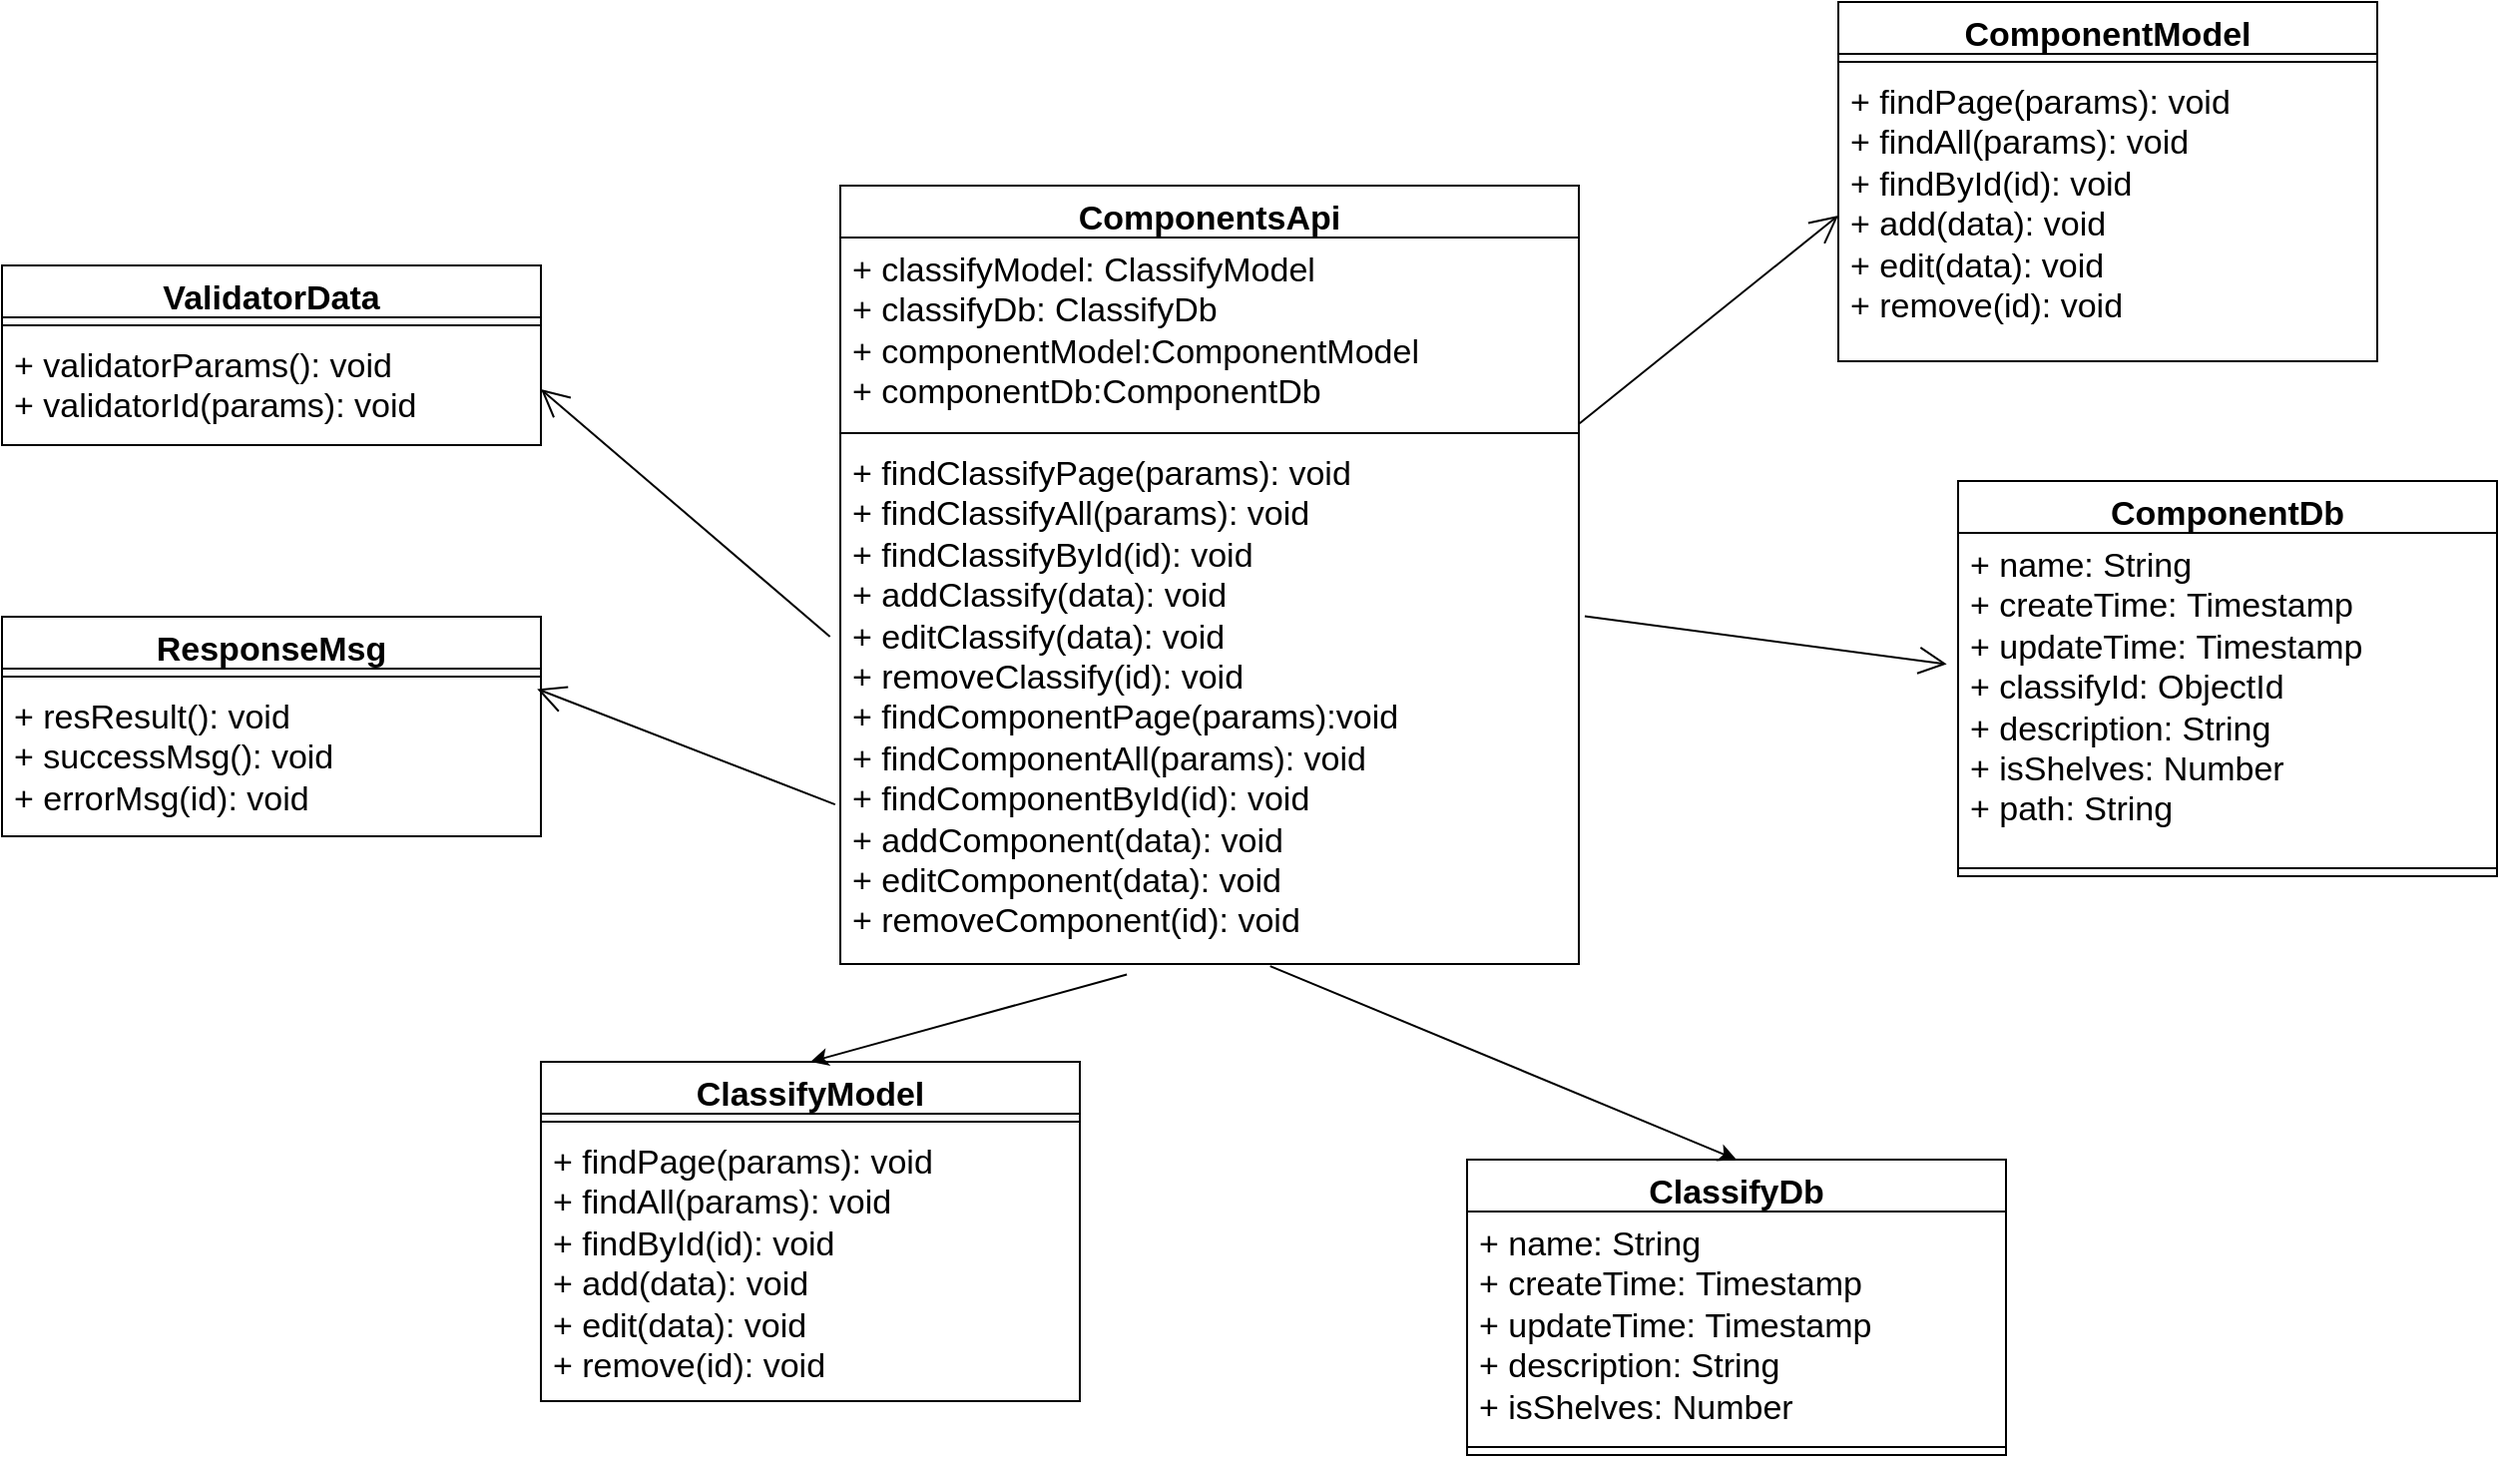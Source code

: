 <mxfile version="24.1.0" type="github">
  <diagram name="第 1 页" id="SAv2pcNWaHPI_d_t_Jxi">
    <mxGraphModel dx="445" dy="1830" grid="1" gridSize="10" guides="1" tooltips="1" connect="1" arrows="1" fold="1" page="1" pageScale="1" pageWidth="827" pageHeight="1169" math="0" shadow="0">
      <root>
        <mxCell id="0" />
        <mxCell id="1" parent="0" />
        <mxCell id="RhDZMjjsc5ACzwqg7XXK-1" value="ComponentsApi&lt;div style=&quot;font-size: 17px;&quot;&gt;&lt;br style=&quot;font-size: 17px;&quot;&gt;&lt;/div&gt;" style="swimlane;fontStyle=1;align=center;verticalAlign=top;childLayout=stackLayout;horizontal=1;startSize=26;horizontalStack=0;resizeParent=1;resizeParentMax=0;resizeLast=0;collapsible=1;marginBottom=0;whiteSpace=wrap;html=1;fontSize=17;" parent="1" vertex="1">
          <mxGeometry x="1690" y="-328" width="370" height="390" as="geometry" />
        </mxCell>
        <mxCell id="RhDZMjjsc5ACzwqg7XXK-2" value="+ classifyModel: ClassifyModel&lt;br style=&quot;font-size: 17px;&quot;&gt;+&amp;nbsp;classifyDb: ClassifyDb&lt;br style=&quot;font-size: 17px;&quot;&gt;+ componentModel:ComponentModel&lt;br style=&quot;font-size: 17px;&quot;&gt;+ componentDb:ComponentDb" style="text;strokeColor=none;fillColor=none;align=left;verticalAlign=top;spacingLeft=4;spacingRight=4;overflow=hidden;rotatable=0;points=[[0,0.5],[1,0.5]];portConstraint=eastwest;whiteSpace=wrap;html=1;fontSize=17;" parent="RhDZMjjsc5ACzwqg7XXK-1" vertex="1">
          <mxGeometry y="26" width="370" height="94" as="geometry" />
        </mxCell>
        <mxCell id="RhDZMjjsc5ACzwqg7XXK-3" value="" style="line;strokeWidth=1;fillColor=none;align=left;verticalAlign=middle;spacingTop=-1;spacingLeft=3;spacingRight=3;rotatable=0;labelPosition=right;points=[];portConstraint=eastwest;strokeColor=inherit;fontSize=17;" parent="RhDZMjjsc5ACzwqg7XXK-1" vertex="1">
          <mxGeometry y="120" width="370" height="8" as="geometry" />
        </mxCell>
        <mxCell id="RhDZMjjsc5ACzwqg7XXK-4" value="+ findClassifyPage(params): void&lt;br style=&quot;font-size: 17px;&quot;&gt;+ findClassifyAll(params): void&lt;br style=&quot;font-size: 17px;&quot;&gt;+ findClassifyById(id): void&lt;br style=&quot;font-size: 17px;&quot;&gt;+ addClassify(data): void&lt;br style=&quot;font-size: 17px;&quot;&gt;+ editClassify(data): void&lt;br style=&quot;font-size: 17px;&quot;&gt;+ removeClassify(id): void&lt;br style=&quot;font-size: 17px;&quot;&gt;+ findComponentPage(params):void&lt;br style=&quot;border-color: var(--border-color); font-size: 17px;&quot;&gt;+ findComponentAll(params): void&lt;br style=&quot;border-color: var(--border-color); font-size: 17px;&quot;&gt;+ findComponentById(id): void&lt;br style=&quot;border-color: var(--border-color); font-size: 17px;&quot;&gt;+ addComponent(data): void&lt;br style=&quot;border-color: var(--border-color); font-size: 17px;&quot;&gt;+ editComponent(data): void&lt;br style=&quot;border-color: var(--border-color); font-size: 17px;&quot;&gt;+ removeComponent(id): void" style="text;strokeColor=none;fillColor=none;align=left;verticalAlign=top;spacingLeft=4;spacingRight=4;overflow=hidden;rotatable=0;points=[[0,0.5],[1,0.5]];portConstraint=eastwest;whiteSpace=wrap;html=1;fontSize=17;" parent="RhDZMjjsc5ACzwqg7XXK-1" vertex="1">
          <mxGeometry y="128" width="370" height="262" as="geometry" />
        </mxCell>
        <mxCell id="RhDZMjjsc5ACzwqg7XXK-5" value="ComponentModel" style="swimlane;fontStyle=1;align=center;verticalAlign=top;childLayout=stackLayout;horizontal=1;startSize=26;horizontalStack=0;resizeParent=1;resizeParentMax=0;resizeLast=0;collapsible=1;marginBottom=0;whiteSpace=wrap;html=1;fontSize=17;" parent="1" vertex="1">
          <mxGeometry x="2190" y="-420" width="270" height="180" as="geometry" />
        </mxCell>
        <mxCell id="RhDZMjjsc5ACzwqg7XXK-6" value="" style="line;strokeWidth=1;fillColor=none;align=left;verticalAlign=middle;spacingTop=-1;spacingLeft=3;spacingRight=3;rotatable=0;labelPosition=right;points=[];portConstraint=eastwest;strokeColor=inherit;fontSize=17;" parent="RhDZMjjsc5ACzwqg7XXK-5" vertex="1">
          <mxGeometry y="26" width="270" height="8" as="geometry" />
        </mxCell>
        <mxCell id="RhDZMjjsc5ACzwqg7XXK-7" value="+ findPage(params): void&lt;br style=&quot;font-size: 17px;&quot;&gt;+ findAll(params): void&lt;br style=&quot;font-size: 17px;&quot;&gt;+ findById(id): void&lt;br style=&quot;font-size: 17px;&quot;&gt;+ add(data): void&lt;br style=&quot;font-size: 17px;&quot;&gt;+ edit(data): void&lt;br style=&quot;font-size: 17px;&quot;&gt;+ remove(id): void&lt;div&gt;&lt;br&gt;&lt;/div&gt;" style="text;strokeColor=none;fillColor=none;align=left;verticalAlign=top;spacingLeft=4;spacingRight=4;overflow=hidden;rotatable=0;points=[[0,0.5],[1,0.5]];portConstraint=eastwest;whiteSpace=wrap;html=1;fontSize=17;" parent="RhDZMjjsc5ACzwqg7XXK-5" vertex="1">
          <mxGeometry y="34" width="270" height="146" as="geometry" />
        </mxCell>
        <mxCell id="RhDZMjjsc5ACzwqg7XXK-8" value="ComponentDb" style="swimlane;fontStyle=1;align=center;verticalAlign=top;childLayout=stackLayout;horizontal=1;startSize=26;horizontalStack=0;resizeParent=1;resizeParentMax=0;resizeLast=0;collapsible=1;marginBottom=0;whiteSpace=wrap;html=1;fontSize=17;" parent="1" vertex="1">
          <mxGeometry x="2250" y="-180" width="270" height="198" as="geometry" />
        </mxCell>
        <mxCell id="RhDZMjjsc5ACzwqg7XXK-9" value="+ name: String&lt;br style=&quot;border-color: var(--border-color); font-size: 17px;&quot;&gt;+ createTime:&amp;nbsp;Timestamp&lt;br style=&quot;border-color: var(--border-color); font-size: 17px;&quot;&gt;+&amp;nbsp;updateTime:&amp;nbsp;Timestamp&lt;br style=&quot;font-size: 17px;&quot;&gt;+&amp;nbsp;classifyId: ObjectId&lt;br style=&quot;font-size: 17px;&quot;&gt;+&amp;nbsp;description: String&lt;br style=&quot;border-color: var(--border-color); font-size: 17px;&quot;&gt;+ isShelves:&amp;nbsp;Number&lt;div style=&quot;font-size: 17px;&quot;&gt;+ path: String&lt;/div&gt;" style="text;strokeColor=none;fillColor=none;align=left;verticalAlign=top;spacingLeft=4;spacingRight=4;overflow=hidden;rotatable=0;points=[[0,0.5],[1,0.5]];portConstraint=eastwest;whiteSpace=wrap;html=1;fontSize=17;" parent="RhDZMjjsc5ACzwqg7XXK-8" vertex="1">
          <mxGeometry y="26" width="270" height="164" as="geometry" />
        </mxCell>
        <mxCell id="RhDZMjjsc5ACzwqg7XXK-10" value="" style="line;strokeWidth=1;fillColor=none;align=left;verticalAlign=middle;spacingTop=-1;spacingLeft=3;spacingRight=3;rotatable=0;labelPosition=right;points=[];portConstraint=eastwest;strokeColor=inherit;fontSize=17;" parent="RhDZMjjsc5ACzwqg7XXK-8" vertex="1">
          <mxGeometry y="190" width="270" height="8" as="geometry" />
        </mxCell>
        <mxCell id="RhDZMjjsc5ACzwqg7XXK-11" value="" style="endArrow=open;endFill=1;endSize=12;html=1;rounded=0;entryX=0;entryY=0.5;entryDx=0;entryDy=0;exitX=1.001;exitY=0.991;exitDx=0;exitDy=0;exitPerimeter=0;fontSize=17;" parent="1" source="RhDZMjjsc5ACzwqg7XXK-2" target="RhDZMjjsc5ACzwqg7XXK-7" edge="1">
          <mxGeometry width="160" relative="1" as="geometry">
            <mxPoint x="2084" y="-200" as="sourcePoint" />
            <mxPoint x="2090" y="-158" as="targetPoint" />
          </mxGeometry>
        </mxCell>
        <mxCell id="RhDZMjjsc5ACzwqg7XXK-12" value="" style="endArrow=open;endFill=1;endSize=12;html=1;rounded=0;entryX=-0.021;entryY=0.401;entryDx=0;entryDy=0;exitX=1.008;exitY=0.335;exitDx=0;exitDy=0;exitPerimeter=0;entryPerimeter=0;fontSize=17;" parent="1" source="RhDZMjjsc5ACzwqg7XXK-4" target="RhDZMjjsc5ACzwqg7XXK-9" edge="1">
          <mxGeometry width="160" relative="1" as="geometry">
            <mxPoint x="2084" y="-100" as="sourcePoint" />
            <mxPoint x="2090" y="-158" as="targetPoint" />
          </mxGeometry>
        </mxCell>
        <mxCell id="RhDZMjjsc5ACzwqg7XXK-13" value="ResponseMsg" style="swimlane;fontStyle=1;align=center;verticalAlign=top;childLayout=stackLayout;horizontal=1;startSize=26;horizontalStack=0;resizeParent=1;resizeParentMax=0;resizeLast=0;collapsible=1;marginBottom=0;whiteSpace=wrap;html=1;fontSize=17;" parent="1" vertex="1">
          <mxGeometry x="1270" y="-112" width="270" height="110" as="geometry" />
        </mxCell>
        <mxCell id="RhDZMjjsc5ACzwqg7XXK-14" value="" style="line;strokeWidth=1;fillColor=none;align=left;verticalAlign=middle;spacingTop=-1;spacingLeft=3;spacingRight=3;rotatable=0;labelPosition=right;points=[];portConstraint=eastwest;strokeColor=inherit;fontSize=17;" parent="RhDZMjjsc5ACzwqg7XXK-13" vertex="1">
          <mxGeometry y="26" width="270" height="8" as="geometry" />
        </mxCell>
        <mxCell id="RhDZMjjsc5ACzwqg7XXK-15" value="+ resResult(): void&lt;br style=&quot;font-size: 17px;&quot;&gt;+ successMsg(): void&lt;br style=&quot;font-size: 17px;&quot;&gt;+ errorMsg(id): void" style="text;strokeColor=none;fillColor=none;align=left;verticalAlign=top;spacingLeft=4;spacingRight=4;overflow=hidden;rotatable=0;points=[[0,0.5],[1,0.5]];portConstraint=eastwest;whiteSpace=wrap;html=1;fontSize=17;" parent="RhDZMjjsc5ACzwqg7XXK-13" vertex="1">
          <mxGeometry y="34" width="270" height="76" as="geometry" />
        </mxCell>
        <mxCell id="RhDZMjjsc5ACzwqg7XXK-16" value="ValidatorData" style="swimlane;fontStyle=1;align=center;verticalAlign=top;childLayout=stackLayout;horizontal=1;startSize=26;horizontalStack=0;resizeParent=1;resizeParentMax=0;resizeLast=0;collapsible=1;marginBottom=0;whiteSpace=wrap;html=1;fontSize=17;" parent="1" vertex="1">
          <mxGeometry x="1270" y="-288" width="270" height="90" as="geometry" />
        </mxCell>
        <mxCell id="RhDZMjjsc5ACzwqg7XXK-17" value="" style="line;strokeWidth=1;fillColor=none;align=left;verticalAlign=middle;spacingTop=-1;spacingLeft=3;spacingRight=3;rotatable=0;labelPosition=right;points=[];portConstraint=eastwest;strokeColor=inherit;fontSize=17;" parent="RhDZMjjsc5ACzwqg7XXK-16" vertex="1">
          <mxGeometry y="26" width="270" height="8" as="geometry" />
        </mxCell>
        <mxCell id="RhDZMjjsc5ACzwqg7XXK-18" value="+ validatorParams(): void&lt;br style=&quot;font-size: 17px;&quot;&gt;+ validatorId(params): void&lt;br style=&quot;font-size: 17px;&quot;&gt;" style="text;strokeColor=none;fillColor=none;align=left;verticalAlign=top;spacingLeft=4;spacingRight=4;overflow=hidden;rotatable=0;points=[[0,0.5],[1,0.5]];portConstraint=eastwest;whiteSpace=wrap;html=1;fontSize=17;" parent="RhDZMjjsc5ACzwqg7XXK-16" vertex="1">
          <mxGeometry y="34" width="270" height="56" as="geometry" />
        </mxCell>
        <mxCell id="RhDZMjjsc5ACzwqg7XXK-19" value="" style="endArrow=open;endFill=1;endSize=12;html=1;rounded=0;entryX=1;entryY=0.5;entryDx=0;entryDy=0;exitX=-0.014;exitY=0.374;exitDx=0;exitDy=0;exitPerimeter=0;fontSize=17;" parent="1" source="RhDZMjjsc5ACzwqg7XXK-4" target="RhDZMjjsc5ACzwqg7XXK-18" edge="1">
          <mxGeometry width="160" relative="1" as="geometry">
            <mxPoint x="2000" y="-199" as="sourcePoint" />
            <mxPoint x="1530" y="-388" as="targetPoint" />
          </mxGeometry>
        </mxCell>
        <mxCell id="RhDZMjjsc5ACzwqg7XXK-20" value="" style="endArrow=open;endFill=1;endSize=12;html=1;rounded=0;entryX=0.993;entryY=0.029;entryDx=0;entryDy=0;entryPerimeter=0;exitX=-0.007;exitY=0.695;exitDx=0;exitDy=0;exitPerimeter=0;fontSize=17;" parent="1" source="RhDZMjjsc5ACzwqg7XXK-4" target="RhDZMjjsc5ACzwqg7XXK-15" edge="1">
          <mxGeometry width="160" relative="1" as="geometry">
            <mxPoint x="1798" y="-318" as="sourcePoint" />
            <mxPoint x="1570" y="-148" as="targetPoint" />
          </mxGeometry>
        </mxCell>
        <mxCell id="RhDZMjjsc5ACzwqg7XXK-21" value="ClassifyModel" style="swimlane;fontStyle=1;align=center;verticalAlign=top;childLayout=stackLayout;horizontal=1;startSize=26;horizontalStack=0;resizeParent=1;resizeParentMax=0;resizeLast=0;collapsible=1;marginBottom=0;whiteSpace=wrap;html=1;fontSize=17;" parent="1" vertex="1">
          <mxGeometry x="1540" y="111" width="270" height="170" as="geometry" />
        </mxCell>
        <mxCell id="RhDZMjjsc5ACzwqg7XXK-22" value="" style="line;strokeWidth=1;fillColor=none;align=left;verticalAlign=middle;spacingTop=-1;spacingLeft=3;spacingRight=3;rotatable=0;labelPosition=right;points=[];portConstraint=eastwest;strokeColor=inherit;fontSize=17;" parent="RhDZMjjsc5ACzwqg7XXK-21" vertex="1">
          <mxGeometry y="26" width="270" height="8" as="geometry" />
        </mxCell>
        <mxCell id="RhDZMjjsc5ACzwqg7XXK-23" value="+ findPage(params): void&lt;br&gt;+ findAll(params): void&lt;br&gt;+ findById(id): void&lt;br&gt;+ add(data): void&lt;br&gt;+ edit(data): void&lt;br&gt;+ remove(id): void" style="text;strokeColor=none;fillColor=none;align=left;verticalAlign=top;spacingLeft=4;spacingRight=4;overflow=hidden;rotatable=0;points=[[0,0.5],[1,0.5]];portConstraint=eastwest;whiteSpace=wrap;html=1;fontSize=17;" parent="RhDZMjjsc5ACzwqg7XXK-21" vertex="1">
          <mxGeometry y="34" width="270" height="136" as="geometry" />
        </mxCell>
        <mxCell id="RhDZMjjsc5ACzwqg7XXK-24" value="ClassifyDb" style="swimlane;fontStyle=1;align=center;verticalAlign=top;childLayout=stackLayout;horizontal=1;startSize=26;horizontalStack=0;resizeParent=1;resizeParentMax=0;resizeLast=0;collapsible=1;marginBottom=0;whiteSpace=wrap;html=1;fontSize=17;" parent="1" vertex="1">
          <mxGeometry x="2004" y="160" width="270" height="148" as="geometry" />
        </mxCell>
        <mxCell id="RhDZMjjsc5ACzwqg7XXK-25" value="+ name: String&lt;br style=&quot;font-size: 17px;&quot;&gt;+ createTime:&amp;nbsp;Timestamp&lt;br style=&quot;font-size: 17px;&quot;&gt;+&amp;nbsp;updateTime:&amp;nbsp;Timestamp&lt;br style=&quot;font-size: 17px;&quot;&gt;+&amp;nbsp;description: String&lt;br style=&quot;font-size: 17px;&quot;&gt;+ isShelves:&amp;nbsp;Number&lt;div style=&quot;font-size: 17px;&quot;&gt;&lt;br style=&quot;font-size: 17px;&quot;&gt;&lt;/div&gt;" style="text;strokeColor=none;fillColor=none;align=left;verticalAlign=top;spacingLeft=4;spacingRight=4;overflow=hidden;rotatable=0;points=[[0,0.5],[1,0.5]];portConstraint=eastwest;whiteSpace=wrap;html=1;fontSize=17;" parent="RhDZMjjsc5ACzwqg7XXK-24" vertex="1">
          <mxGeometry y="26" width="270" height="114" as="geometry" />
        </mxCell>
        <mxCell id="RhDZMjjsc5ACzwqg7XXK-26" value="" style="line;strokeWidth=1;fillColor=none;align=left;verticalAlign=middle;spacingTop=-1;spacingLeft=3;spacingRight=3;rotatable=0;labelPosition=right;points=[];portConstraint=eastwest;strokeColor=inherit;fontSize=17;" parent="RhDZMjjsc5ACzwqg7XXK-24" vertex="1">
          <mxGeometry y="140" width="270" height="8" as="geometry" />
        </mxCell>
        <mxCell id="RhDZMjjsc5ACzwqg7XXK-27" value="" style="endArrow=classic;html=1;rounded=0;exitX=0.388;exitY=1.02;exitDx=0;exitDy=0;exitPerimeter=0;entryX=0.5;entryY=0;entryDx=0;entryDy=0;fontSize=17;" parent="1" source="RhDZMjjsc5ACzwqg7XXK-4" target="RhDZMjjsc5ACzwqg7XXK-21" edge="1">
          <mxGeometry width="50" height="50" relative="1" as="geometry">
            <mxPoint x="1924" y="-100" as="sourcePoint" />
            <mxPoint x="1974" y="-150" as="targetPoint" />
          </mxGeometry>
        </mxCell>
        <mxCell id="RhDZMjjsc5ACzwqg7XXK-28" value="" style="endArrow=classic;html=1;rounded=0;exitX=0.582;exitY=1.004;exitDx=0;exitDy=0;exitPerimeter=0;entryX=0.5;entryY=0;entryDx=0;entryDy=0;fontSize=17;" parent="1" source="RhDZMjjsc5ACzwqg7XXK-4" target="RhDZMjjsc5ACzwqg7XXK-24" edge="1">
          <mxGeometry width="50" height="50" relative="1" as="geometry">
            <mxPoint x="1851" y="-34" as="sourcePoint" />
            <mxPoint x="1685" y="121" as="targetPoint" />
          </mxGeometry>
        </mxCell>
      </root>
    </mxGraphModel>
  </diagram>
</mxfile>
